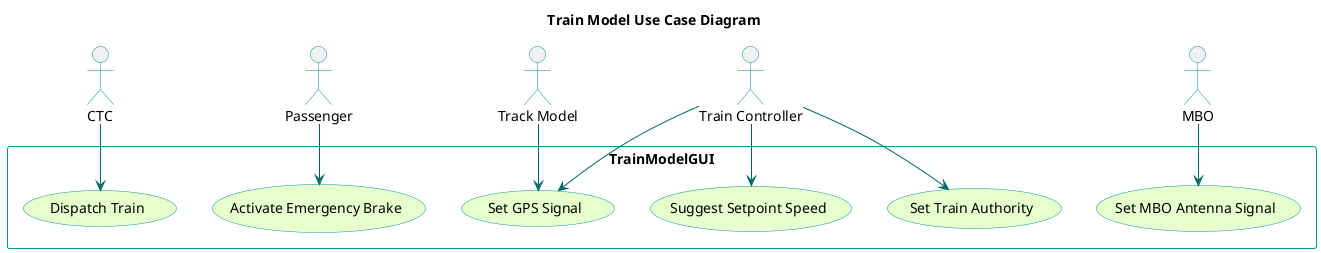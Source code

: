 @startuml

title Train Model Use Case Diagram
'skinparam backgroundColor transparent'
skinparam usecaseBackgroundColor #e6ffcc
skinparam usecaseBorderColor 	#049595
skinparam actorBorderColor 	#049595
skinparam packageBorderCOlor  #049595
skinparam arrowColor #006666

:CTC: as ctc
:Passenger: as p
:Track Model: as tkm
:Train Controller: as tnc
:MBO: as mbo

rectangle TrainModelGUI{
    (Dispatch Train)
	(Activate Emergency Brake)
    (Suggest Setpoint Speed)
    (Set Train Authority)
    (Set GPS Signal)
    (Set MBO Antenna Signal)
}

ctc --> (Dispatch Train)
p --> (Activate Emergency Brake)
tkm --> (Set GPS Signal)
tnc --> (Set GPS Signal)
tnc --> (Suggest Setpoint Speed)
tnc --> (Set Train Authority)
mbo --> (Set MBO Antenna Signal)


    
@enduml